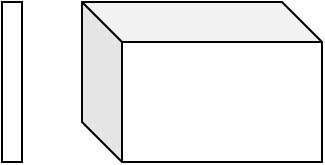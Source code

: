 <mxfile version="15.5.6" type="device"><diagram id="ygi6B01g4VuRc43Nq94P" name="Page-1"><mxGraphModel dx="770" dy="447" grid="1" gridSize="10" guides="1" tooltips="1" connect="1" arrows="1" fold="1" page="1" pageScale="1" pageWidth="850" pageHeight="1100" math="0" shadow="0"><root><mxCell id="0"/><mxCell id="1" parent="0"/><mxCell id="26PATypDOmKFav9UvYKB-1" value="" style="rounded=0;whiteSpace=wrap;html=1;" vertex="1" parent="1"><mxGeometry x="40" y="80" width="10" height="80" as="geometry"/></mxCell><mxCell id="26PATypDOmKFav9UvYKB-2" value="" style="shape=cube;whiteSpace=wrap;html=1;boundedLbl=1;backgroundOutline=1;darkOpacity=0.05;darkOpacity2=0.1;" vertex="1" parent="1"><mxGeometry x="80" y="80" width="120" height="80" as="geometry"/></mxCell></root></mxGraphModel></diagram></mxfile>